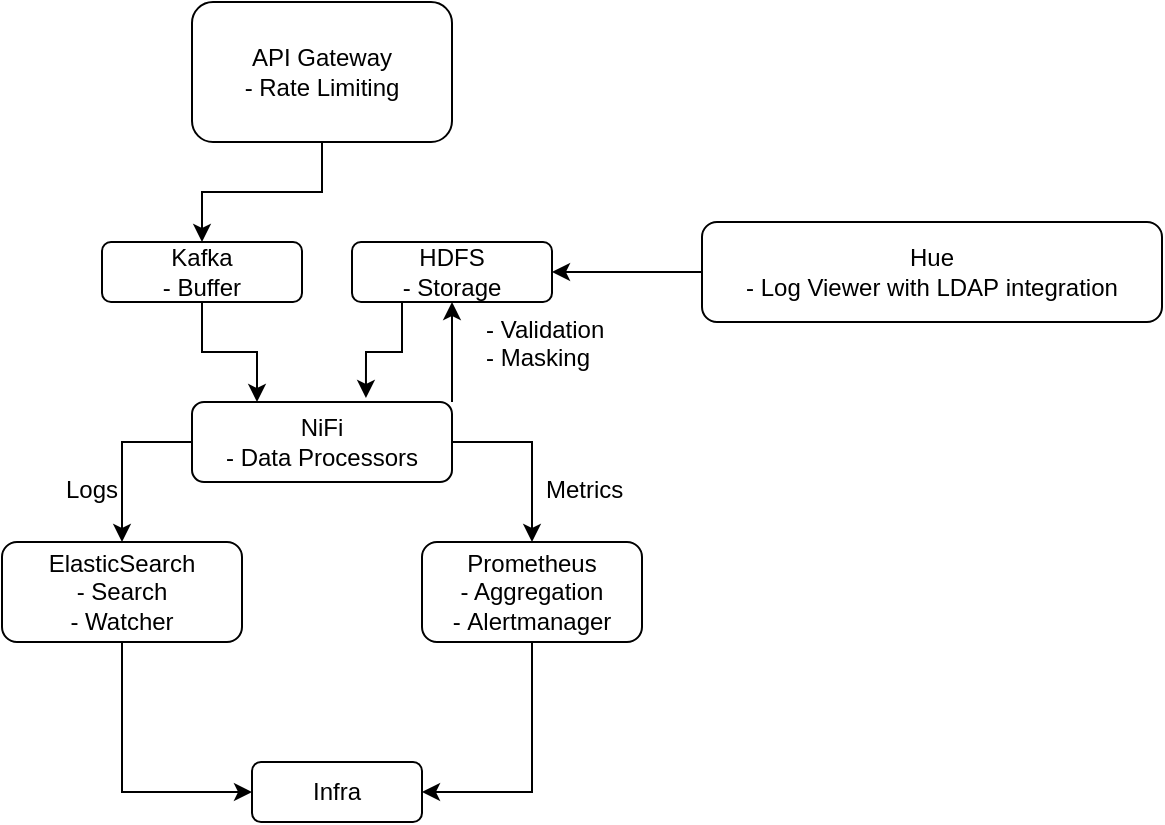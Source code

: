 <mxfile version="21.3.7" type="github">
  <diagram name="Page-1" id="6DPXtAbf3s3L1zGYeF6c">
    <mxGraphModel dx="1185" dy="684" grid="1" gridSize="10" guides="1" tooltips="1" connect="1" arrows="1" fold="1" page="1" pageScale="1" pageWidth="850" pageHeight="1100" math="0" shadow="0">
      <root>
        <mxCell id="0" />
        <mxCell id="1" parent="0" />
        <mxCell id="MeMGclh-0OkEfqq71Cgk-8" style="edgeStyle=orthogonalEdgeStyle;rounded=0;orthogonalLoop=1;jettySize=auto;html=1;exitX=0.5;exitY=1;exitDx=0;exitDy=0;entryX=0.5;entryY=0;entryDx=0;entryDy=0;" edge="1" parent="1" source="MeMGclh-0OkEfqq71Cgk-1" target="MeMGclh-0OkEfqq71Cgk-4">
          <mxGeometry relative="1" as="geometry" />
        </mxCell>
        <mxCell id="MeMGclh-0OkEfqq71Cgk-1" value="API Gateway&lt;br&gt;- Rate Limiting" style="rounded=1;whiteSpace=wrap;html=1;" vertex="1" parent="1">
          <mxGeometry x="295" y="10" width="130" height="70" as="geometry" />
        </mxCell>
        <mxCell id="MeMGclh-0OkEfqq71Cgk-12" style="edgeStyle=orthogonalEdgeStyle;rounded=0;orthogonalLoop=1;jettySize=auto;html=1;exitX=0.5;exitY=1;exitDx=0;exitDy=0;entryX=0.25;entryY=0;entryDx=0;entryDy=0;" edge="1" parent="1" source="MeMGclh-0OkEfqq71Cgk-4" target="MeMGclh-0OkEfqq71Cgk-5">
          <mxGeometry relative="1" as="geometry" />
        </mxCell>
        <mxCell id="MeMGclh-0OkEfqq71Cgk-4" value="Kafka&lt;br&gt;- Buffer" style="rounded=1;whiteSpace=wrap;html=1;" vertex="1" parent="1">
          <mxGeometry x="250" y="130" width="100" height="30" as="geometry" />
        </mxCell>
        <mxCell id="MeMGclh-0OkEfqq71Cgk-14" style="edgeStyle=orthogonalEdgeStyle;rounded=0;orthogonalLoop=1;jettySize=auto;html=1;exitX=0;exitY=0.5;exitDx=0;exitDy=0;entryX=0.5;entryY=0;entryDx=0;entryDy=0;" edge="1" parent="1" source="MeMGclh-0OkEfqq71Cgk-5" target="MeMGclh-0OkEfqq71Cgk-6">
          <mxGeometry relative="1" as="geometry" />
        </mxCell>
        <mxCell id="MeMGclh-0OkEfqq71Cgk-15" style="edgeStyle=orthogonalEdgeStyle;rounded=0;orthogonalLoop=1;jettySize=auto;html=1;exitX=1;exitY=0.5;exitDx=0;exitDy=0;entryX=0.5;entryY=0;entryDx=0;entryDy=0;" edge="1" parent="1" source="MeMGclh-0OkEfqq71Cgk-5" target="MeMGclh-0OkEfqq71Cgk-7">
          <mxGeometry relative="1" as="geometry" />
        </mxCell>
        <mxCell id="MeMGclh-0OkEfqq71Cgk-40" style="edgeStyle=orthogonalEdgeStyle;rounded=0;orthogonalLoop=1;jettySize=auto;html=1;exitX=1;exitY=0;exitDx=0;exitDy=0;entryX=0.5;entryY=1;entryDx=0;entryDy=0;" edge="1" parent="1" source="MeMGclh-0OkEfqq71Cgk-5" target="MeMGclh-0OkEfqq71Cgk-26">
          <mxGeometry relative="1" as="geometry" />
        </mxCell>
        <mxCell id="MeMGclh-0OkEfqq71Cgk-5" value="NiFi&lt;br&gt;- Data Processors" style="rounded=1;whiteSpace=wrap;html=1;" vertex="1" parent="1">
          <mxGeometry x="295" y="210" width="130" height="40" as="geometry" />
        </mxCell>
        <mxCell id="MeMGclh-0OkEfqq71Cgk-24" style="edgeStyle=orthogonalEdgeStyle;rounded=0;orthogonalLoop=1;jettySize=auto;html=1;exitX=0.5;exitY=1;exitDx=0;exitDy=0;entryX=0;entryY=0.5;entryDx=0;entryDy=0;" edge="1" parent="1" source="MeMGclh-0OkEfqq71Cgk-6" target="MeMGclh-0OkEfqq71Cgk-22">
          <mxGeometry relative="1" as="geometry" />
        </mxCell>
        <mxCell id="MeMGclh-0OkEfqq71Cgk-6" value="ElasticSearch&lt;br&gt;- Search&lt;br&gt;- Watcher" style="rounded=1;whiteSpace=wrap;html=1;" vertex="1" parent="1">
          <mxGeometry x="200" y="280" width="120" height="50" as="geometry" />
        </mxCell>
        <mxCell id="MeMGclh-0OkEfqq71Cgk-25" style="edgeStyle=orthogonalEdgeStyle;rounded=0;orthogonalLoop=1;jettySize=auto;html=1;entryX=1;entryY=0.5;entryDx=0;entryDy=0;" edge="1" parent="1" source="MeMGclh-0OkEfqq71Cgk-7" target="MeMGclh-0OkEfqq71Cgk-22">
          <mxGeometry relative="1" as="geometry" />
        </mxCell>
        <mxCell id="MeMGclh-0OkEfqq71Cgk-7" value="Prometheus&lt;br&gt;- Aggregation&lt;br&gt;-&amp;nbsp;Alertmanager" style="rounded=1;whiteSpace=wrap;html=1;" vertex="1" parent="1">
          <mxGeometry x="410" y="280" width="110" height="50" as="geometry" />
        </mxCell>
        <mxCell id="MeMGclh-0OkEfqq71Cgk-19" value="Metrics" style="text;whiteSpace=wrap;html=1;" vertex="1" parent="1">
          <mxGeometry x="470" y="240" width="80" height="10" as="geometry" />
        </mxCell>
        <mxCell id="MeMGclh-0OkEfqq71Cgk-20" value="Logs" style="text;whiteSpace=wrap;html=1;" vertex="1" parent="1">
          <mxGeometry x="230" y="240" width="80" height="10" as="geometry" />
        </mxCell>
        <mxCell id="MeMGclh-0OkEfqq71Cgk-21" value="- Validation&lt;br&gt;- Masking" style="text;whiteSpace=wrap;html=1;" vertex="1" parent="1">
          <mxGeometry x="440" y="160" width="80" height="10" as="geometry" />
        </mxCell>
        <mxCell id="MeMGclh-0OkEfqq71Cgk-22" value="Infra" style="rounded=1;whiteSpace=wrap;html=1;" vertex="1" parent="1">
          <mxGeometry x="325" y="390" width="85" height="30" as="geometry" />
        </mxCell>
        <mxCell id="MeMGclh-0OkEfqq71Cgk-35" style="edgeStyle=orthogonalEdgeStyle;rounded=0;orthogonalLoop=1;jettySize=auto;html=1;exitX=0.25;exitY=1;exitDx=0;exitDy=0;entryX=0.669;entryY=-0.05;entryDx=0;entryDy=0;entryPerimeter=0;" edge="1" parent="1" source="MeMGclh-0OkEfqq71Cgk-26" target="MeMGclh-0OkEfqq71Cgk-5">
          <mxGeometry relative="1" as="geometry" />
        </mxCell>
        <mxCell id="MeMGclh-0OkEfqq71Cgk-26" value="HDFS&lt;br&gt;- Storage" style="rounded=1;whiteSpace=wrap;html=1;" vertex="1" parent="1">
          <mxGeometry x="375" y="130" width="100" height="30" as="geometry" />
        </mxCell>
        <mxCell id="MeMGclh-0OkEfqq71Cgk-42" style="edgeStyle=orthogonalEdgeStyle;rounded=0;orthogonalLoop=1;jettySize=auto;html=1;" edge="1" parent="1" source="MeMGclh-0OkEfqq71Cgk-41" target="MeMGclh-0OkEfqq71Cgk-26">
          <mxGeometry relative="1" as="geometry" />
        </mxCell>
        <mxCell id="MeMGclh-0OkEfqq71Cgk-41" value="Hue&lt;br&gt;- Log Viewer with LDAP&amp;nbsp;integration" style="rounded=1;whiteSpace=wrap;html=1;" vertex="1" parent="1">
          <mxGeometry x="550" y="120" width="230" height="50" as="geometry" />
        </mxCell>
      </root>
    </mxGraphModel>
  </diagram>
</mxfile>
